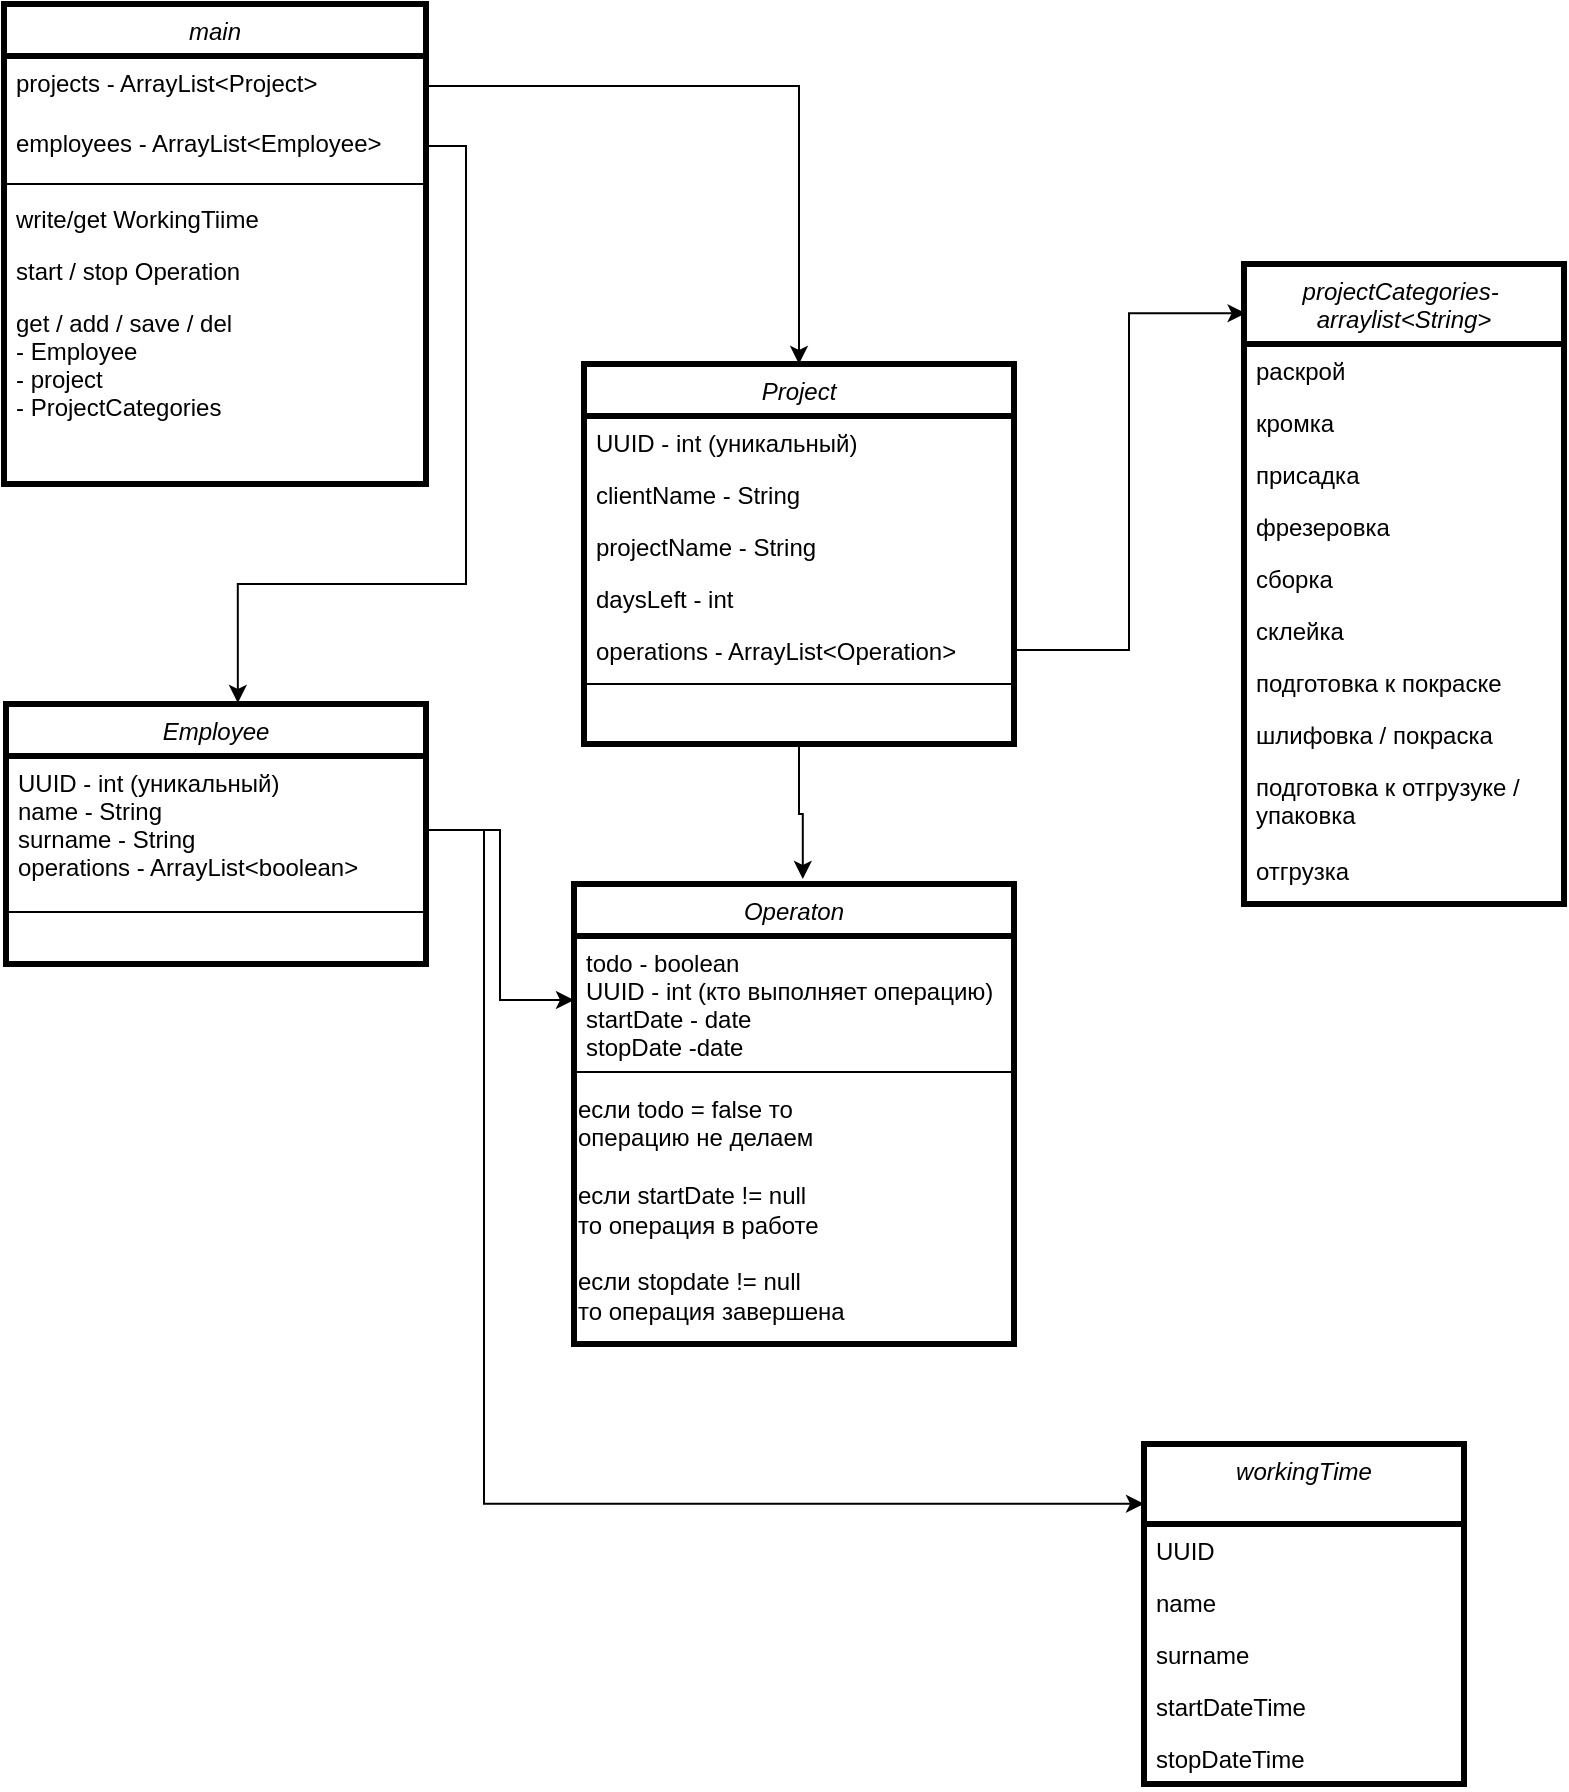 <mxfile version="20.7.4" type="github">
  <diagram id="C5RBs43oDa-KdzZeNtuy" name="Page-1">
    <mxGraphModel dx="1038" dy="666" grid="1" gridSize="10" guides="1" tooltips="1" connect="1" arrows="1" fold="1" page="1" pageScale="1" pageWidth="827" pageHeight="1169" math="0" shadow="0">
      <root>
        <mxCell id="WIyWlLk6GJQsqaUBKTNV-0" />
        <mxCell id="WIyWlLk6GJQsqaUBKTNV-1" parent="WIyWlLk6GJQsqaUBKTNV-0" />
        <mxCell id="3mFHuRnVl9ryte2nyU7E-67" style="edgeStyle=orthogonalEdgeStyle;rounded=0;orthogonalLoop=1;jettySize=auto;html=1;entryX=0.52;entryY=-0.011;entryDx=0;entryDy=0;entryPerimeter=0;" edge="1" parent="WIyWlLk6GJQsqaUBKTNV-1" source="zkfFHV4jXpPFQw0GAbJ--0" target="3mFHuRnVl9ryte2nyU7E-39">
          <mxGeometry relative="1" as="geometry" />
        </mxCell>
        <mxCell id="zkfFHV4jXpPFQw0GAbJ--0" value="Project" style="swimlane;fontStyle=2;align=center;verticalAlign=top;childLayout=stackLayout;horizontal=1;startSize=26;horizontalStack=0;resizeParent=1;resizeLast=0;collapsible=1;marginBottom=0;rounded=0;shadow=0;strokeWidth=3;" parent="WIyWlLk6GJQsqaUBKTNV-1" vertex="1">
          <mxGeometry x="320" y="270" width="215" height="190" as="geometry">
            <mxRectangle x="230" y="140" width="160" height="26" as="alternateBounds" />
          </mxGeometry>
        </mxCell>
        <mxCell id="zkfFHV4jXpPFQw0GAbJ--1" value="UUID - int (уникальный)" style="text;align=left;verticalAlign=top;spacingLeft=4;spacingRight=4;overflow=hidden;rotatable=0;points=[[0,0.5],[1,0.5]];portConstraint=eastwest;" parent="zkfFHV4jXpPFQw0GAbJ--0" vertex="1">
          <mxGeometry y="26" width="215" height="26" as="geometry" />
        </mxCell>
        <mxCell id="zkfFHV4jXpPFQw0GAbJ--3" value="clientName - String&#xa;" style="text;align=left;verticalAlign=top;spacingLeft=4;spacingRight=4;overflow=hidden;rotatable=0;points=[[0,0.5],[1,0.5]];portConstraint=eastwest;rounded=0;shadow=0;html=0;" parent="zkfFHV4jXpPFQw0GAbJ--0" vertex="1">
          <mxGeometry y="52" width="215" height="26" as="geometry" />
        </mxCell>
        <mxCell id="3mFHuRnVl9ryte2nyU7E-1" value="projectName - String&#xa;" style="text;align=left;verticalAlign=top;spacingLeft=4;spacingRight=4;overflow=hidden;rotatable=0;points=[[0,0.5],[1,0.5]];portConstraint=eastwest;rounded=0;shadow=0;html=0;" vertex="1" parent="zkfFHV4jXpPFQw0GAbJ--0">
          <mxGeometry y="78" width="215" height="26" as="geometry" />
        </mxCell>
        <mxCell id="3mFHuRnVl9ryte2nyU7E-0" value="daysLeft - int" style="text;align=left;verticalAlign=top;spacingLeft=4;spacingRight=4;overflow=hidden;rotatable=0;points=[[0,0.5],[1,0.5]];portConstraint=eastwest;rounded=0;shadow=0;html=0;" vertex="1" parent="zkfFHV4jXpPFQw0GAbJ--0">
          <mxGeometry y="104" width="215" height="26" as="geometry" />
        </mxCell>
        <mxCell id="zkfFHV4jXpPFQw0GAbJ--5" value="operations - ArrayList&lt;Operation&gt;" style="text;align=left;verticalAlign=top;spacingLeft=4;spacingRight=4;overflow=hidden;rotatable=0;points=[[0,0.5],[1,0.5]];portConstraint=eastwest;" parent="zkfFHV4jXpPFQw0GAbJ--0" vertex="1">
          <mxGeometry y="130" width="215" height="26" as="geometry" />
        </mxCell>
        <mxCell id="zkfFHV4jXpPFQw0GAbJ--4" value="" style="line;html=1;strokeWidth=1;align=left;verticalAlign=middle;spacingTop=-1;spacingLeft=3;spacingRight=3;rotatable=0;labelPosition=right;points=[];portConstraint=eastwest;" parent="zkfFHV4jXpPFQw0GAbJ--0" vertex="1">
          <mxGeometry y="156" width="215" height="8" as="geometry" />
        </mxCell>
        <mxCell id="3mFHuRnVl9ryte2nyU7E-2" value="projectCategories- &#xa;arraylist&lt;String&gt;" style="swimlane;fontStyle=2;align=center;verticalAlign=top;childLayout=stackLayout;horizontal=1;startSize=40;horizontalStack=0;resizeParent=1;resizeLast=0;collapsible=1;marginBottom=0;rounded=0;shadow=0;strokeWidth=3;" vertex="1" parent="WIyWlLk6GJQsqaUBKTNV-1">
          <mxGeometry x="650" y="220" width="160" height="320" as="geometry">
            <mxRectangle x="230" y="140" width="160" height="26" as="alternateBounds" />
          </mxGeometry>
        </mxCell>
        <mxCell id="3mFHuRnVl9ryte2nyU7E-3" value="раскрой" style="text;align=left;verticalAlign=top;spacingLeft=4;spacingRight=4;overflow=hidden;rotatable=0;points=[[0,0.5],[1,0.5]];portConstraint=eastwest;" vertex="1" parent="3mFHuRnVl9ryte2nyU7E-2">
          <mxGeometry y="40" width="160" height="26" as="geometry" />
        </mxCell>
        <mxCell id="3mFHuRnVl9ryte2nyU7E-10" value="кромка" style="text;align=left;verticalAlign=top;spacingLeft=4;spacingRight=4;overflow=hidden;rotatable=0;points=[[0,0.5],[1,0.5]];portConstraint=eastwest;" vertex="1" parent="3mFHuRnVl9ryte2nyU7E-2">
          <mxGeometry y="66" width="160" height="26" as="geometry" />
        </mxCell>
        <mxCell id="3mFHuRnVl9ryte2nyU7E-12" value="присадка" style="text;align=left;verticalAlign=top;spacingLeft=4;spacingRight=4;overflow=hidden;rotatable=0;points=[[0,0.5],[1,0.5]];portConstraint=eastwest;" vertex="1" parent="3mFHuRnVl9ryte2nyU7E-2">
          <mxGeometry y="92" width="160" height="26" as="geometry" />
        </mxCell>
        <mxCell id="3mFHuRnVl9ryte2nyU7E-11" value="фрезеровка" style="text;align=left;verticalAlign=top;spacingLeft=4;spacingRight=4;overflow=hidden;rotatable=0;points=[[0,0.5],[1,0.5]];portConstraint=eastwest;" vertex="1" parent="3mFHuRnVl9ryte2nyU7E-2">
          <mxGeometry y="118" width="160" height="26" as="geometry" />
        </mxCell>
        <mxCell id="3mFHuRnVl9ryte2nyU7E-5" value="сборка" style="text;align=left;verticalAlign=top;spacingLeft=4;spacingRight=4;overflow=hidden;rotatable=0;points=[[0,0.5],[1,0.5]];portConstraint=eastwest;rounded=0;shadow=0;html=0;" vertex="1" parent="3mFHuRnVl9ryte2nyU7E-2">
          <mxGeometry y="144" width="160" height="26" as="geometry" />
        </mxCell>
        <mxCell id="3mFHuRnVl9ryte2nyU7E-13" value="склейка" style="text;align=left;verticalAlign=top;spacingLeft=4;spacingRight=4;overflow=hidden;rotatable=0;points=[[0,0.5],[1,0.5]];portConstraint=eastwest;" vertex="1" parent="3mFHuRnVl9ryte2nyU7E-2">
          <mxGeometry y="170" width="160" height="26" as="geometry" />
        </mxCell>
        <mxCell id="3mFHuRnVl9ryte2nyU7E-6" value="подготовка к покраске" style="text;align=left;verticalAlign=top;spacingLeft=4;spacingRight=4;overflow=hidden;rotatable=0;points=[[0,0.5],[1,0.5]];portConstraint=eastwest;rounded=0;shadow=0;html=0;" vertex="1" parent="3mFHuRnVl9ryte2nyU7E-2">
          <mxGeometry y="196" width="160" height="26" as="geometry" />
        </mxCell>
        <mxCell id="3mFHuRnVl9ryte2nyU7E-8" value="шлифовка / покраска" style="text;align=left;verticalAlign=top;spacingLeft=4;spacingRight=4;overflow=hidden;rotatable=0;points=[[0,0.5],[1,0.5]];portConstraint=eastwest;" vertex="1" parent="3mFHuRnVl9ryte2nyU7E-2">
          <mxGeometry y="222" width="160" height="26" as="geometry" />
        </mxCell>
        <mxCell id="3mFHuRnVl9ryte2nyU7E-9" value="подготовка к отгрузуке / &#xa;упаковка" style="text;align=left;verticalAlign=top;spacingLeft=4;spacingRight=4;overflow=hidden;rotatable=0;points=[[0,0.5],[1,0.5]];portConstraint=eastwest;rounded=0;shadow=0;html=0;" vertex="1" parent="3mFHuRnVl9ryte2nyU7E-2">
          <mxGeometry y="248" width="160" height="42" as="geometry" />
        </mxCell>
        <mxCell id="3mFHuRnVl9ryte2nyU7E-16" value="отгрузка" style="text;align=left;verticalAlign=top;spacingLeft=4;spacingRight=4;overflow=hidden;rotatable=0;points=[[0,0.5],[1,0.5]];portConstraint=eastwest;rounded=0;shadow=0;html=0;" vertex="1" parent="3mFHuRnVl9ryte2nyU7E-2">
          <mxGeometry y="290" width="160" height="26" as="geometry" />
        </mxCell>
        <mxCell id="3mFHuRnVl9ryte2nyU7E-31" value="Employee" style="swimlane;fontStyle=2;align=center;verticalAlign=top;childLayout=stackLayout;horizontal=1;startSize=26;horizontalStack=0;resizeParent=1;resizeLast=0;collapsible=1;marginBottom=0;rounded=0;shadow=0;strokeWidth=3;" vertex="1" parent="WIyWlLk6GJQsqaUBKTNV-1">
          <mxGeometry x="31" y="440" width="210" height="130" as="geometry">
            <mxRectangle x="230" y="140" width="160" height="26" as="alternateBounds" />
          </mxGeometry>
        </mxCell>
        <mxCell id="3mFHuRnVl9ryte2nyU7E-32" value="UUID - int (уникальный)&#xa;name - String&#xa;surname - String&#xa;operations - ArrayList&lt;boolean&gt;&#xa;" style="text;align=left;verticalAlign=top;spacingLeft=4;spacingRight=4;overflow=hidden;rotatable=0;points=[[0,0.5],[1,0.5]];portConstraint=eastwest;" vertex="1" parent="3mFHuRnVl9ryte2nyU7E-31">
          <mxGeometry y="26" width="210" height="74" as="geometry" />
        </mxCell>
        <mxCell id="3mFHuRnVl9ryte2nyU7E-36" value="" style="line;html=1;strokeWidth=1;align=left;verticalAlign=middle;spacingTop=-1;spacingLeft=3;spacingRight=3;rotatable=0;labelPosition=right;points=[];portConstraint=eastwest;" vertex="1" parent="3mFHuRnVl9ryte2nyU7E-31">
          <mxGeometry y="100" width="210" height="8" as="geometry" />
        </mxCell>
        <mxCell id="3mFHuRnVl9ryte2nyU7E-39" value="Operaton" style="swimlane;fontStyle=2;align=center;verticalAlign=top;childLayout=stackLayout;horizontal=1;startSize=26;horizontalStack=0;resizeParent=1;resizeLast=0;collapsible=1;marginBottom=0;rounded=0;shadow=0;strokeWidth=3;" vertex="1" parent="WIyWlLk6GJQsqaUBKTNV-1">
          <mxGeometry x="315" y="530" width="220" height="230" as="geometry">
            <mxRectangle x="230" y="140" width="160" height="26" as="alternateBounds" />
          </mxGeometry>
        </mxCell>
        <mxCell id="3mFHuRnVl9ryte2nyU7E-40" value="todo - boolean&#xa;UUID - int (кто выполняет операцию)&#xa;startDate - date&#xa;stopDate -date" style="text;align=left;verticalAlign=top;spacingLeft=4;spacingRight=4;overflow=hidden;rotatable=0;points=[[0,0.5],[1,0.5]];portConstraint=eastwest;" vertex="1" parent="3mFHuRnVl9ryte2nyU7E-39">
          <mxGeometry y="26" width="220" height="64" as="geometry" />
        </mxCell>
        <mxCell id="3mFHuRnVl9ryte2nyU7E-41" value="" style="line;html=1;strokeWidth=1;align=left;verticalAlign=middle;spacingTop=-1;spacingLeft=3;spacingRight=3;rotatable=0;labelPosition=right;points=[];portConstraint=eastwest;" vertex="1" parent="3mFHuRnVl9ryte2nyU7E-39">
          <mxGeometry y="90" width="220" height="8" as="geometry" />
        </mxCell>
        <mxCell id="3mFHuRnVl9ryte2nyU7E-42" value="если todo = false то &lt;br&gt;операцию не делаем&lt;br&gt;&lt;br&gt;если startDate != null &lt;br&gt;то операция в работе&lt;br&gt;&lt;br&gt;если stopdate != null &lt;br&gt;то операция завершена" style="text;html=1;align=left;verticalAlign=middle;resizable=0;points=[];autosize=1;strokeColor=none;fillColor=none;" vertex="1" parent="3mFHuRnVl9ryte2nyU7E-39">
          <mxGeometry y="98" width="220" height="130" as="geometry" />
        </mxCell>
        <mxCell id="3mFHuRnVl9ryte2nyU7E-52" value="main" style="swimlane;fontStyle=2;align=center;verticalAlign=top;childLayout=stackLayout;horizontal=1;startSize=26;horizontalStack=0;resizeParent=1;resizeLast=0;collapsible=1;marginBottom=0;rounded=0;shadow=0;strokeWidth=3;" vertex="1" parent="WIyWlLk6GJQsqaUBKTNV-1">
          <mxGeometry x="30" y="90" width="211" height="240" as="geometry">
            <mxRectangle x="230" y="140" width="160" height="26" as="alternateBounds" />
          </mxGeometry>
        </mxCell>
        <mxCell id="3mFHuRnVl9ryte2nyU7E-58" value="projects - ArrayList&lt;Project&gt;&#xa;" style="text;align=left;verticalAlign=top;spacingLeft=4;spacingRight=4;overflow=hidden;rotatable=0;points=[[0,0.5],[1,0.5]];portConstraint=eastwest;" vertex="1" parent="3mFHuRnVl9ryte2nyU7E-52">
          <mxGeometry y="26" width="211" height="30" as="geometry" />
        </mxCell>
        <mxCell id="3mFHuRnVl9ryte2nyU7E-60" value="employees - ArrayList&lt;Employee&gt;" style="text;align=left;verticalAlign=top;spacingLeft=4;spacingRight=4;overflow=hidden;rotatable=0;points=[[0,0.5],[1,0.5]];portConstraint=eastwest;" vertex="1" parent="3mFHuRnVl9ryte2nyU7E-52">
          <mxGeometry y="56" width="211" height="30" as="geometry" />
        </mxCell>
        <mxCell id="3mFHuRnVl9ryte2nyU7E-57" value="" style="line;html=1;strokeWidth=1;align=left;verticalAlign=middle;spacingTop=-1;spacingLeft=3;spacingRight=3;rotatable=0;labelPosition=right;points=[];portConstraint=eastwest;" vertex="1" parent="3mFHuRnVl9ryte2nyU7E-52">
          <mxGeometry y="86" width="211" height="8" as="geometry" />
        </mxCell>
        <mxCell id="3mFHuRnVl9ryte2nyU7E-82" value="write/get WorkingTiime&#xa;" style="text;align=left;verticalAlign=top;spacingLeft=4;spacingRight=4;overflow=hidden;rotatable=0;points=[[0,0.5],[1,0.5]];portConstraint=eastwest;" vertex="1" parent="3mFHuRnVl9ryte2nyU7E-52">
          <mxGeometry y="94" width="211" height="26" as="geometry" />
        </mxCell>
        <mxCell id="3mFHuRnVl9ryte2nyU7E-85" value="start / stop Operation" style="text;align=left;verticalAlign=top;spacingLeft=4;spacingRight=4;overflow=hidden;rotatable=0;points=[[0,0.5],[1,0.5]];portConstraint=eastwest;" vertex="1" parent="3mFHuRnVl9ryte2nyU7E-52">
          <mxGeometry y="120" width="211" height="26" as="geometry" />
        </mxCell>
        <mxCell id="3mFHuRnVl9ryte2nyU7E-83" value="get / add / save / del &#xa;- Employee&#xa;- project&#xa;- ProjectCategories&#xa;&#xa;" style="text;align=left;verticalAlign=top;spacingLeft=4;spacingRight=4;overflow=hidden;rotatable=0;points=[[0,0.5],[1,0.5]];portConstraint=eastwest;" vertex="1" parent="3mFHuRnVl9ryte2nyU7E-52">
          <mxGeometry y="146" width="211" height="64" as="geometry" />
        </mxCell>
        <mxCell id="3mFHuRnVl9ryte2nyU7E-59" style="edgeStyle=orthogonalEdgeStyle;rounded=0;orthogonalLoop=1;jettySize=auto;html=1;" edge="1" parent="WIyWlLk6GJQsqaUBKTNV-1" source="3mFHuRnVl9ryte2nyU7E-58" target="zkfFHV4jXpPFQw0GAbJ--0">
          <mxGeometry relative="1" as="geometry" />
        </mxCell>
        <mxCell id="3mFHuRnVl9ryte2nyU7E-63" style="edgeStyle=orthogonalEdgeStyle;rounded=0;orthogonalLoop=1;jettySize=auto;html=1;entryX=0;entryY=0.5;entryDx=0;entryDy=0;" edge="1" parent="WIyWlLk6GJQsqaUBKTNV-1" source="3mFHuRnVl9ryte2nyU7E-32" target="3mFHuRnVl9ryte2nyU7E-40">
          <mxGeometry relative="1" as="geometry" />
        </mxCell>
        <mxCell id="3mFHuRnVl9ryte2nyU7E-64" style="edgeStyle=orthogonalEdgeStyle;rounded=0;orthogonalLoop=1;jettySize=auto;html=1;entryX=0.005;entryY=0.077;entryDx=0;entryDy=0;entryPerimeter=0;exitX=1;exitY=0.5;exitDx=0;exitDy=0;" edge="1" parent="WIyWlLk6GJQsqaUBKTNV-1" source="zkfFHV4jXpPFQw0GAbJ--5" target="3mFHuRnVl9ryte2nyU7E-2">
          <mxGeometry relative="1" as="geometry" />
        </mxCell>
        <mxCell id="3mFHuRnVl9ryte2nyU7E-68" value="workingTime" style="swimlane;fontStyle=2;align=center;verticalAlign=top;childLayout=stackLayout;horizontal=1;startSize=40;horizontalStack=0;resizeParent=1;resizeLast=0;collapsible=1;marginBottom=0;rounded=0;shadow=0;strokeWidth=3;" vertex="1" parent="WIyWlLk6GJQsqaUBKTNV-1">
          <mxGeometry x="600" y="810" width="160" height="170" as="geometry">
            <mxRectangle x="230" y="140" width="160" height="26" as="alternateBounds" />
          </mxGeometry>
        </mxCell>
        <mxCell id="3mFHuRnVl9ryte2nyU7E-69" value="UUID" style="text;align=left;verticalAlign=top;spacingLeft=4;spacingRight=4;overflow=hidden;rotatable=0;points=[[0,0.5],[1,0.5]];portConstraint=eastwest;" vertex="1" parent="3mFHuRnVl9ryte2nyU7E-68">
          <mxGeometry y="40" width="160" height="26" as="geometry" />
        </mxCell>
        <mxCell id="3mFHuRnVl9ryte2nyU7E-79" value="name" style="text;align=left;verticalAlign=top;spacingLeft=4;spacingRight=4;overflow=hidden;rotatable=0;points=[[0,0.5],[1,0.5]];portConstraint=eastwest;" vertex="1" parent="3mFHuRnVl9ryte2nyU7E-68">
          <mxGeometry y="66" width="160" height="26" as="geometry" />
        </mxCell>
        <mxCell id="3mFHuRnVl9ryte2nyU7E-80" value="surname" style="text;align=left;verticalAlign=top;spacingLeft=4;spacingRight=4;overflow=hidden;rotatable=0;points=[[0,0.5],[1,0.5]];portConstraint=eastwest;" vertex="1" parent="3mFHuRnVl9ryte2nyU7E-68">
          <mxGeometry y="92" width="160" height="26" as="geometry" />
        </mxCell>
        <mxCell id="3mFHuRnVl9ryte2nyU7E-70" value="startDateTime" style="text;align=left;verticalAlign=top;spacingLeft=4;spacingRight=4;overflow=hidden;rotatable=0;points=[[0,0.5],[1,0.5]];portConstraint=eastwest;" vertex="1" parent="3mFHuRnVl9ryte2nyU7E-68">
          <mxGeometry y="118" width="160" height="26" as="geometry" />
        </mxCell>
        <mxCell id="3mFHuRnVl9ryte2nyU7E-71" value="stopDateTime" style="text;align=left;verticalAlign=top;spacingLeft=4;spacingRight=4;overflow=hidden;rotatable=0;points=[[0,0.5],[1,0.5]];portConstraint=eastwest;" vertex="1" parent="3mFHuRnVl9ryte2nyU7E-68">
          <mxGeometry y="144" width="160" height="26" as="geometry" />
        </mxCell>
        <mxCell id="3mFHuRnVl9ryte2nyU7E-81" style="edgeStyle=orthogonalEdgeStyle;rounded=0;orthogonalLoop=1;jettySize=auto;html=1;entryX=0;entryY=0.176;entryDx=0;entryDy=0;entryPerimeter=0;" edge="1" parent="WIyWlLk6GJQsqaUBKTNV-1" source="3mFHuRnVl9ryte2nyU7E-32" target="3mFHuRnVl9ryte2nyU7E-68">
          <mxGeometry relative="1" as="geometry">
            <Array as="points">
              <mxPoint x="270" y="503" />
              <mxPoint x="270" y="840" />
            </Array>
          </mxGeometry>
        </mxCell>
        <mxCell id="3mFHuRnVl9ryte2nyU7E-84" style="edgeStyle=orthogonalEdgeStyle;rounded=0;orthogonalLoop=1;jettySize=auto;html=1;entryX=0.552;entryY=-0.004;entryDx=0;entryDy=0;entryPerimeter=0;" edge="1" parent="WIyWlLk6GJQsqaUBKTNV-1" source="3mFHuRnVl9ryte2nyU7E-60" target="3mFHuRnVl9ryte2nyU7E-31">
          <mxGeometry relative="1" as="geometry">
            <Array as="points">
              <mxPoint x="261" y="161" />
              <mxPoint x="261" y="380" />
              <mxPoint x="147" y="380" />
            </Array>
          </mxGeometry>
        </mxCell>
      </root>
    </mxGraphModel>
  </diagram>
</mxfile>
